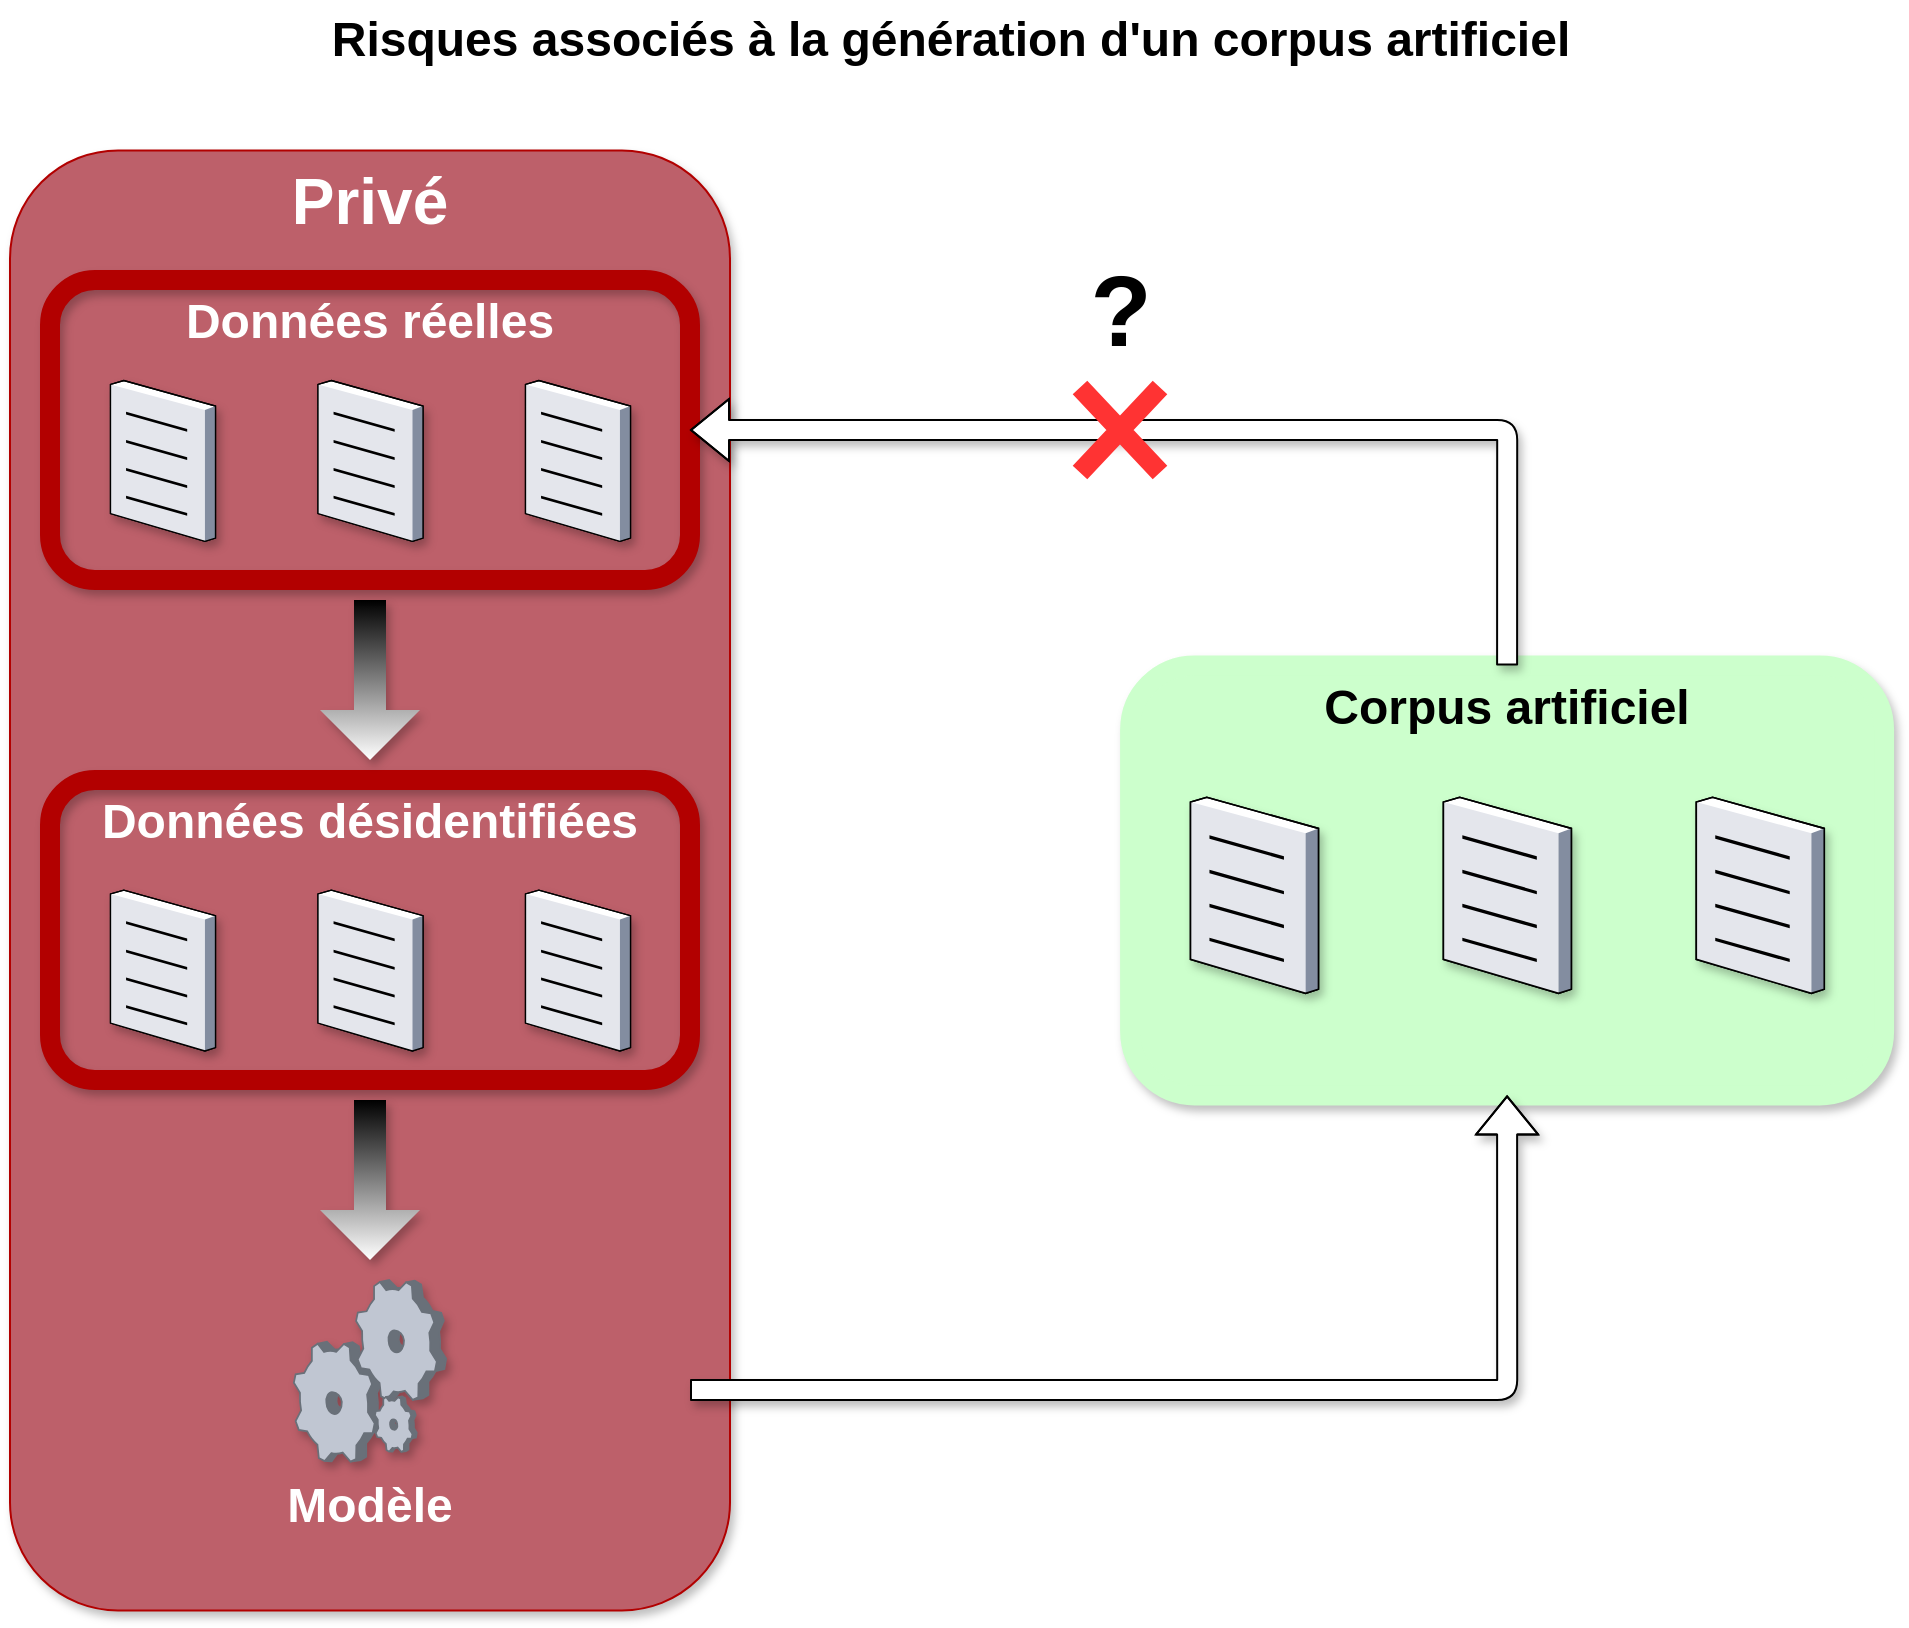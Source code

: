 <mxfile version="17.1.3" type="github">
  <diagram name="Page-1" id="e3a06f82-3646-2815-327d-82caf3d4e204">
    <mxGraphModel dx="1422" dy="747" grid="1" gridSize="10" guides="1" tooltips="1" connect="1" arrows="1" fold="1" page="1" pageScale="1.5" pageWidth="827" pageHeight="583" background="none" math="0" shadow="0">
      <root>
        <mxCell id="0" style=";html=1;" />
        <mxCell id="1" style=";html=1;" parent="0" />
        <mxCell id="OsMsd5XtsLLyWNKFsbmn-31" value="&lt;font style=&quot;font-size: 32px&quot;&gt;&lt;b&gt;&lt;font style=&quot;font-size: 32px&quot;&gt;Privé&lt;/font&gt;&lt;/b&gt;&lt;/font&gt;" style="whiteSpace=wrap;html=1;fillColor=#BD606A;fontSize=14;strokeColor=#B20000;verticalAlign=top;fontColor=#ffffff;perimeterSpacing=0;rounded=1;glass=0;shadow=1;sketch=0;gradientColor=none;" vertex="1" parent="1">
          <mxGeometry x="240" y="75.21" width="360" height="730" as="geometry" />
        </mxCell>
        <mxCell id="6a7d8f32e03d9370-62" value="Risques associés à la génération d&#39;un corpus artificiel" style="text;strokeColor=none;fillColor=none;html=1;fontSize=24;fontStyle=1;verticalAlign=middle;align=center;" parent="1" vertex="1">
          <mxGeometry x="240" width="940" height="40" as="geometry" />
        </mxCell>
        <mxCell id="OsMsd5XtsLLyWNKFsbmn-35" value="" style="group;rounded=0;fillColor=none;strokeColor=none;" vertex="1" connectable="0" parent="1">
          <mxGeometry x="260" y="390" width="320" height="150.0" as="geometry" />
        </mxCell>
        <mxCell id="ujZurVDHWSOZeF2jrC4R-9" value="Données désidentifiées" style="whiteSpace=wrap;html=1;fillColor=none;fontSize=24;strokeColor=#B20000;verticalAlign=top;fontColor=#ffffff;rounded=1;glass=0;shadow=1;sketch=0;gradientColor=#DCB4BF;gradientDirection=south;strokeWidth=10;fontStyle=1" parent="OsMsd5XtsLLyWNKFsbmn-35" vertex="1">
          <mxGeometry width="320" height="150" as="geometry" />
        </mxCell>
        <mxCell id="OsMsd5XtsLLyWNKFsbmn-32" value="" style="verticalLabelPosition=bottom;sketch=0;aspect=fixed;html=1;verticalAlign=top;strokeColor=default;align=center;outlineConnect=0;shape=mxgraph.citrix.document;fillColor=#a0522d;fontColor=#ffffff;strokeWidth=0;shadow=1;" vertex="1" parent="OsMsd5XtsLLyWNKFsbmn-35">
          <mxGeometry x="237.5" y="54.79" width="52.5" height="80.43" as="geometry" />
        </mxCell>
        <mxCell id="OsMsd5XtsLLyWNKFsbmn-33" value="" style="verticalLabelPosition=bottom;sketch=0;aspect=fixed;html=1;verticalAlign=top;strokeColor=default;align=center;outlineConnect=0;shape=mxgraph.citrix.document;fillColor=#a0522d;fontColor=#ffffff;strokeWidth=0;shadow=1;" vertex="1" parent="OsMsd5XtsLLyWNKFsbmn-35">
          <mxGeometry x="133.75" y="54.79" width="52.5" height="80.43" as="geometry" />
        </mxCell>
        <mxCell id="OsMsd5XtsLLyWNKFsbmn-34" value="" style="verticalLabelPosition=bottom;sketch=0;aspect=fixed;html=1;verticalAlign=top;strokeColor=default;align=center;outlineConnect=0;shape=mxgraph.citrix.document;fillColor=#a0522d;fontColor=#ffffff;strokeWidth=0;shadow=1;" vertex="1" parent="OsMsd5XtsLLyWNKFsbmn-35">
          <mxGeometry x="30" y="54.79" width="52.5" height="80.43" as="geometry" />
        </mxCell>
        <mxCell id="OsMsd5XtsLLyWNKFsbmn-39" value="" style="html=1;shadow=1;dashed=0;align=center;verticalAlign=middle;shape=mxgraph.arrows2.arrow;dy=0.68;dx=25;direction=south;notch=0;rounded=1;glass=0;labelBackgroundColor=#ffffff;labelBorderColor=none;sketch=0;fontSize=24;strokeWidth=4;gradientDirection=east;gradientColor=#ffffff;fillColor=#000000;strokeColor=none;" vertex="1" parent="1">
          <mxGeometry x="395" y="300" width="50" height="80" as="geometry" />
        </mxCell>
        <mxCell id="OsMsd5XtsLLyWNKFsbmn-53" value="Modèle" style="rounded=1;whiteSpace=wrap;html=1;shadow=0;glass=0;labelBackgroundColor=none;labelBorderColor=none;sketch=0;fontSize=24;fontColor=#FFFFFF;strokeColor=none;strokeWidth=4;fillColor=none;gradientColor=#BD7176;gradientDirection=east;verticalAlign=bottom;fontStyle=1" vertex="1" parent="1">
          <mxGeometry x="260" y="620" width="320" height="150" as="geometry" />
        </mxCell>
        <mxCell id="OsMsd5XtsLLyWNKFsbmn-47" value="" style="verticalLabelPosition=bottom;sketch=0;aspect=fixed;html=1;verticalAlign=top;strokeColor=none;align=center;outlineConnect=0;shape=mxgraph.citrix.process;rounded=1;shadow=1;glass=0;labelBackgroundColor=#ffffff;labelBorderColor=none;fontSize=24;fontColor=#FFFFFF;fillColor=#DC143C;gradientColor=#BD7176;gradientDirection=east;" vertex="1" parent="1">
          <mxGeometry x="381.93" y="640" width="76.14" height="90.79" as="geometry" />
        </mxCell>
        <mxCell id="OsMsd5XtsLLyWNKFsbmn-55" value="" style="group" vertex="1" connectable="0" parent="1">
          <mxGeometry x="260" y="140" width="320" height="150" as="geometry" />
        </mxCell>
        <mxCell id="6a7d8f32e03d9370-57" value="&lt;font style=&quot;font-size: 24px&quot;&gt;Données réelles&lt;/font&gt;" style="whiteSpace=wrap;html=1;fillColor=none;fontSize=24;strokeColor=#B20000;verticalAlign=top;fontColor=#FFFFFF;perimeterSpacing=0;rounded=1;glass=0;shadow=1;sketch=0;fontStyle=1;labelBorderColor=none;strokeWidth=10;" parent="OsMsd5XtsLLyWNKFsbmn-55" vertex="1">
          <mxGeometry width="320" height="150" as="geometry" />
        </mxCell>
        <mxCell id="OsMsd5XtsLLyWNKFsbmn-28" value="" style="verticalLabelPosition=bottom;sketch=0;aspect=fixed;html=1;verticalAlign=top;strokeColor=default;align=center;outlineConnect=0;shape=mxgraph.citrix.document;fillColor=#a0522d;fontColor=#ffffff;strokeWidth=0;shadow=1;" vertex="1" parent="OsMsd5XtsLLyWNKFsbmn-55">
          <mxGeometry x="237.5" y="50" width="52.5" height="80.43" as="geometry" />
        </mxCell>
        <mxCell id="OsMsd5XtsLLyWNKFsbmn-29" value="" style="verticalLabelPosition=bottom;sketch=0;aspect=fixed;html=1;verticalAlign=top;strokeColor=default;align=center;outlineConnect=0;shape=mxgraph.citrix.document;fillColor=#a0522d;fontColor=#ffffff;strokeWidth=0;shadow=1;" vertex="1" parent="OsMsd5XtsLLyWNKFsbmn-55">
          <mxGeometry x="133.75" y="50" width="52.5" height="80.43" as="geometry" />
        </mxCell>
        <mxCell id="OsMsd5XtsLLyWNKFsbmn-30" value="" style="verticalLabelPosition=bottom;sketch=0;aspect=fixed;html=1;verticalAlign=top;strokeColor=default;align=center;outlineConnect=0;shape=mxgraph.citrix.document;fillColor=#a0522d;fontColor=#ffffff;strokeWidth=0;shadow=1;" vertex="1" parent="OsMsd5XtsLLyWNKFsbmn-55">
          <mxGeometry x="30" y="50" width="52.5" height="80.43" as="geometry" />
        </mxCell>
        <mxCell id="OsMsd5XtsLLyWNKFsbmn-69" value="" style="html=1;shadow=1;dashed=0;align=center;verticalAlign=middle;shape=mxgraph.arrows2.arrow;dy=0.68;dx=25;direction=south;notch=0;rounded=1;glass=0;labelBackgroundColor=#ffffff;labelBorderColor=none;sketch=0;fontSize=24;strokeWidth=4;gradientDirection=east;gradientColor=#ffffff;fillColor=#000000;strokeColor=none;" vertex="1" parent="1">
          <mxGeometry x="395" y="550" width="50" height="80" as="geometry" />
        </mxCell>
        <mxCell id="OsMsd5XtsLLyWNKFsbmn-57" value="Corpus artificiel" style="whiteSpace=wrap;html=1;fillColor=#CCFFCC;fontSize=24;strokeColor=#CCFFCC;verticalAlign=top;fontColor=default;perimeterSpacing=0;rounded=1;glass=0;shadow=1;sketch=0;fontStyle=1;labelBorderColor=none;strokeWidth=10;labelBackgroundColor=none;" vertex="1" parent="1">
          <mxGeometry x="800.05" y="332.71" width="377" height="215" as="geometry" />
        </mxCell>
        <mxCell id="OsMsd5XtsLLyWNKFsbmn-68" style="shape=flexArrow;rounded=1;orthogonalLoop=1;jettySize=auto;html=1;exitX=1;exitY=0.5;exitDx=0;exitDy=0;entryX=0.5;entryY=1;entryDx=0;entryDy=0;fontSize=24;fontColor=default;strokeColor=default;edgeStyle=orthogonalEdgeStyle;startArrow=none;startFill=0;sketch=0;shadow=1;fillColor=#FFFFFF;gradientColor=none;gradientDirection=north;" edge="1" parent="1" source="OsMsd5XtsLLyWNKFsbmn-53" target="OsMsd5XtsLLyWNKFsbmn-57">
          <mxGeometry relative="1" as="geometry" />
        </mxCell>
        <mxCell id="OsMsd5XtsLLyWNKFsbmn-72" style="edgeStyle=orthogonalEdgeStyle;shape=flexArrow;rounded=1;sketch=0;orthogonalLoop=1;jettySize=auto;html=1;exitX=0.5;exitY=0;exitDx=0;exitDy=0;shadow=1;fontSize=24;fontColor=default;startArrow=none;startFill=0;strokeColor=default;fillColor=#FFFFFF;gradientColor=none;gradientDirection=north;entryX=1;entryY=0.5;entryDx=0;entryDy=0;" edge="1" parent="1" source="OsMsd5XtsLLyWNKFsbmn-57" target="6a7d8f32e03d9370-57">
          <mxGeometry relative="1" as="geometry">
            <mxPoint x="859.975" y="215" as="sourcePoint" />
          </mxGeometry>
        </mxCell>
        <mxCell id="OsMsd5XtsLLyWNKFsbmn-79" value="" style="group" vertex="1" connectable="0" parent="1">
          <mxGeometry x="830.003" y="398.387" width="316.875" height="98.024" as="geometry" />
        </mxCell>
        <mxCell id="OsMsd5XtsLLyWNKFsbmn-58" value="" style="verticalLabelPosition=bottom;sketch=0;aspect=fixed;html=1;verticalAlign=top;strokeColor=#CCFFCC;align=center;outlineConnect=0;shape=mxgraph.citrix.document;fillColor=#CCFFCC;fontColor=default;strokeWidth=0;shadow=1;labelBackgroundColor=none;" vertex="1" parent="OsMsd5XtsLLyWNKFsbmn-79">
          <mxGeometry x="252.891" width="63.984" height="98.024" as="geometry" />
        </mxCell>
        <mxCell id="OsMsd5XtsLLyWNKFsbmn-59" value="" style="verticalLabelPosition=bottom;sketch=0;aspect=fixed;html=1;verticalAlign=top;strokeColor=#CCFFCC;align=center;outlineConnect=0;shape=mxgraph.citrix.document;fillColor=#CCFFCC;fontColor=default;strokeWidth=0;shadow=1;labelBackgroundColor=none;" vertex="1" parent="OsMsd5XtsLLyWNKFsbmn-79">
          <mxGeometry x="126.445" width="63.984" height="98.024" as="geometry" />
        </mxCell>
        <mxCell id="OsMsd5XtsLLyWNKFsbmn-60" value="" style="verticalLabelPosition=bottom;sketch=0;aspect=fixed;html=1;verticalAlign=top;strokeColor=#CCFFCC;align=center;outlineConnect=0;shape=mxgraph.citrix.document;fillColor=#CCFFCC;fontColor=default;strokeWidth=0;shadow=1;labelBackgroundColor=none;" vertex="1" parent="OsMsd5XtsLLyWNKFsbmn-79">
          <mxGeometry width="63.984" height="98.024" as="geometry" />
        </mxCell>
        <mxCell id="OsMsd5XtsLLyWNKFsbmn-80" value="" style="group" vertex="1" connectable="0" parent="1">
          <mxGeometry x="770" y="120" width="50" height="116.25" as="geometry" />
        </mxCell>
        <mxCell id="OsMsd5XtsLLyWNKFsbmn-74" value="" style="shape=umlDestroy;whiteSpace=wrap;html=1;strokeWidth=10;rounded=0;shadow=0;glass=0;labelBackgroundColor=none;labelBorderColor=none;sketch=0;fontSize=24;fontColor=default;fillColor=#FF3333;gradientColor=none;gradientDirection=east;strokeColor=#FF3333;" vertex="1" parent="OsMsd5XtsLLyWNKFsbmn-80">
          <mxGeometry x="5" y="73.75" width="40" height="42.5" as="geometry" />
        </mxCell>
        <mxCell id="OsMsd5XtsLLyWNKFsbmn-78" value="&lt;div style=&quot;font-size: 50px;&quot;&gt;?&lt;/div&gt;" style="text;html=1;align=center;verticalAlign=middle;resizable=0;points=[];autosize=1;strokeColor=none;fillColor=none;fontSize=50;fontColor=default;fontStyle=1" vertex="1" parent="OsMsd5XtsLLyWNKFsbmn-80">
          <mxGeometry width="50" height="70" as="geometry" />
        </mxCell>
      </root>
    </mxGraphModel>
  </diagram>
</mxfile>
